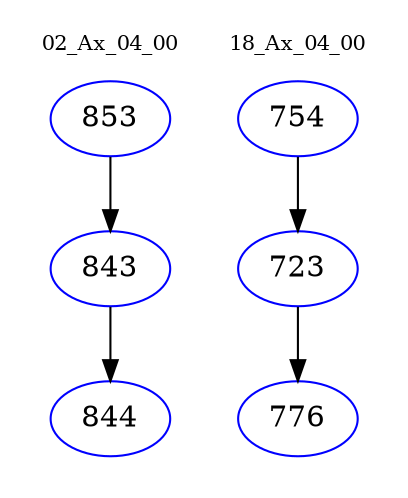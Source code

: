 digraph{
subgraph cluster_0 {
color = white
label = "02_Ax_04_00";
fontsize=10;
T0_853 [label="853", color="blue"]
T0_853 -> T0_843 [color="black"]
T0_843 [label="843", color="blue"]
T0_843 -> T0_844 [color="black"]
T0_844 [label="844", color="blue"]
}
subgraph cluster_1 {
color = white
label = "18_Ax_04_00";
fontsize=10;
T1_754 [label="754", color="blue"]
T1_754 -> T1_723 [color="black"]
T1_723 [label="723", color="blue"]
T1_723 -> T1_776 [color="black"]
T1_776 [label="776", color="blue"]
}
}
